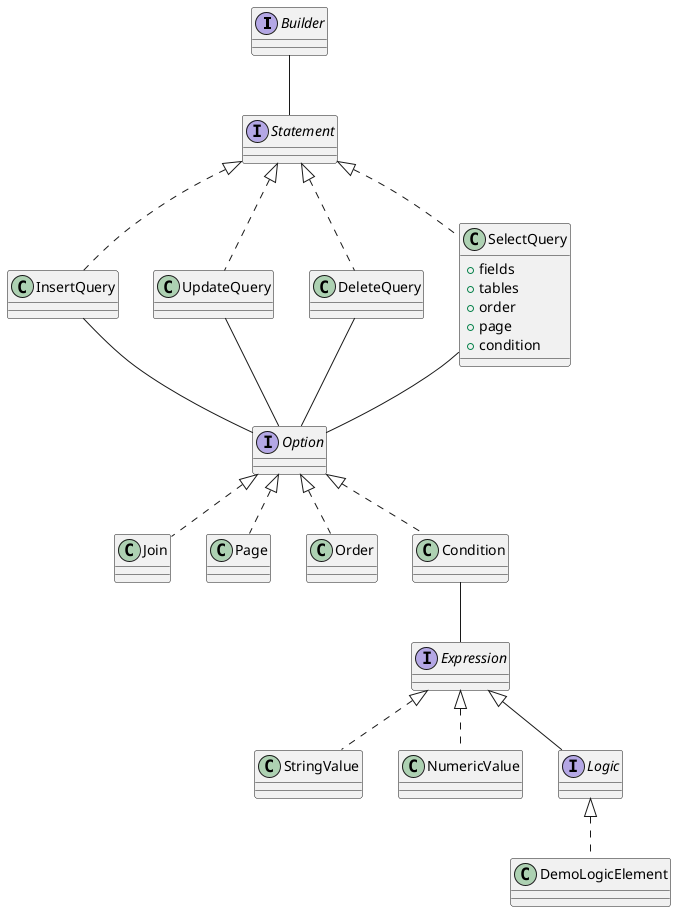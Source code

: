 @startuml

    interface Builder {}

    interface Statement {}

    class InsertQuery implements Statement {}
    class UpdateQuery implements Statement {}
    class DeleteQuery implements Statement {}
    class SelectQuery implements Statement {
        + fields
        + tables
        + order
        + page
        + condition
    }


    interface Option {}
    class Join implements Option {

    }
    class Page implements Option {

    }
    class Order implements Option {

    }
    class Condition implements Option {
    }

    interface Expression {}    
    class StringValue implements Expression {}
    class NumericValue implements Expression {}
    interface Logic extends Expression {}
    class DemoLogicElement implements Logic {}

    Condition -- Expression

    Builder -- Statement
    InsertQuery -- Option
    UpdateQuery -- Option
    DeleteQuery -- Option
    SelectQuery -- Option

@enduml